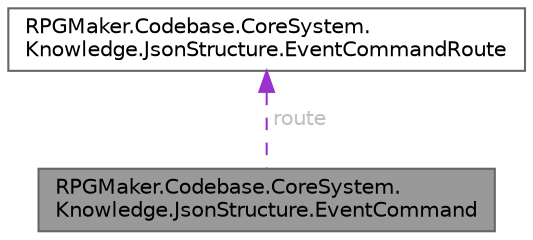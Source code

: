 digraph "RPGMaker.Codebase.CoreSystem.Knowledge.JsonStructure.EventCommand"
{
 // LATEX_PDF_SIZE
  bgcolor="transparent";
  edge [fontname=Helvetica,fontsize=10,labelfontname=Helvetica,labelfontsize=10];
  node [fontname=Helvetica,fontsize=10,shape=box,height=0.2,width=0.4];
  Node1 [id="Node000001",label="RPGMaker.Codebase.CoreSystem.\lKnowledge.JsonStructure.EventCommand",height=0.2,width=0.4,color="gray40", fillcolor="grey60", style="filled", fontcolor="black",tooltip=" "];
  Node2 -> Node1 [id="edge1_Node000001_Node000002",dir="back",color="darkorchid3",style="dashed",tooltip=" ",label=" route",fontcolor="grey" ];
  Node2 [id="Node000002",label="RPGMaker.Codebase.CoreSystem.\lKnowledge.JsonStructure.EventCommandRoute",height=0.2,width=0.4,color="gray40", fillcolor="white", style="filled",URL="$d4/d42/class_r_p_g_maker_1_1_codebase_1_1_core_system_1_1_knowledge_1_1_json_structure_1_1_event_command_route.html",tooltip=" "];
}
